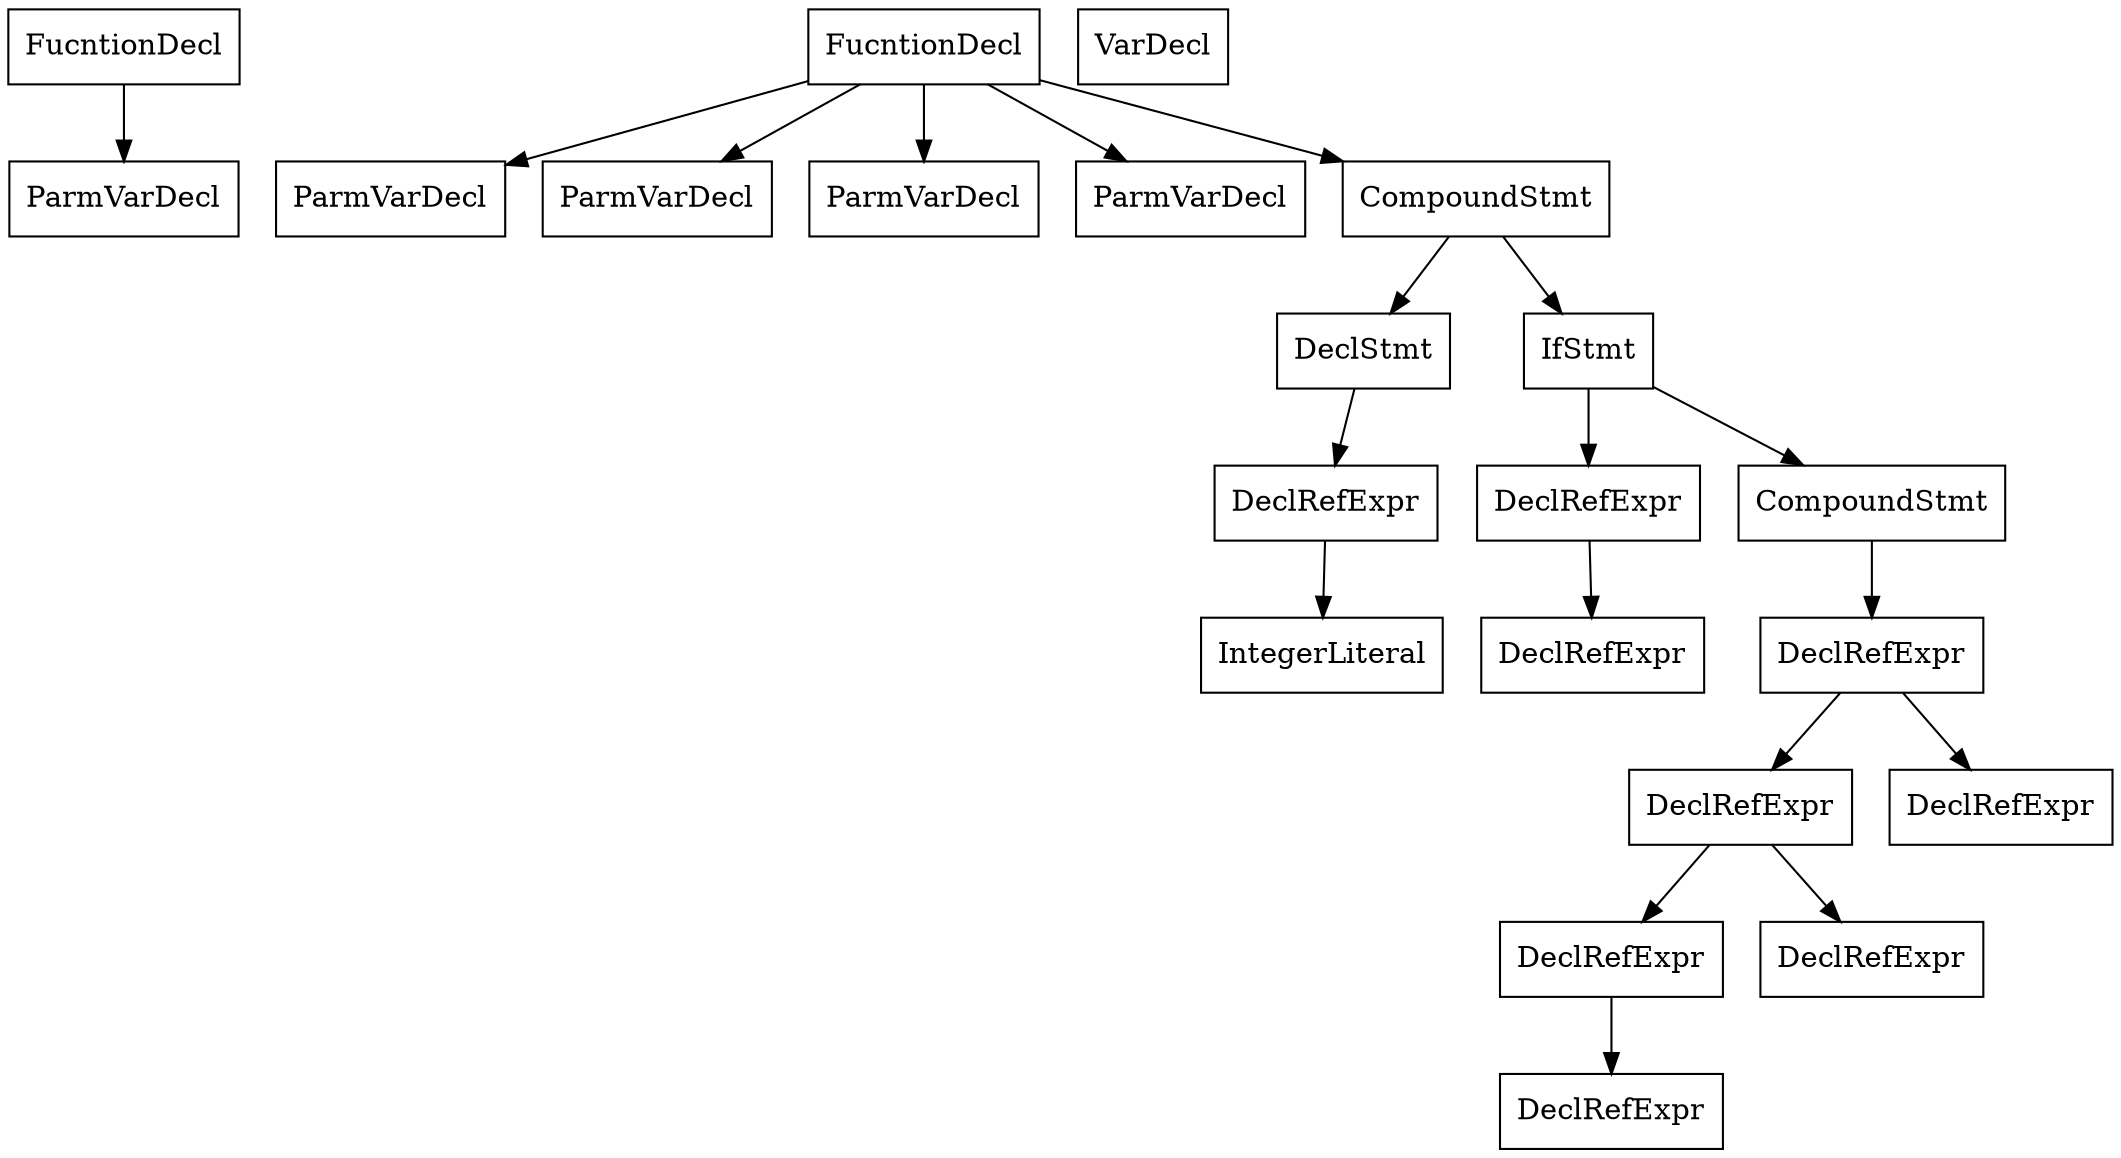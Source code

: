 digraph unnamed { 
Node1001 [ shape=record , label="FucntionDecl" , name = "get_global_id" , type = "int"];
Node1001->Node1002;
Node1002 [ shape=record , label="ParmVarDecl" , name = "a" , type = "int"];
Node1003 [ shape=record , label="FucntionDecl" , name = "VectorAdd" , type = "void"];
Node1003->Node1004;
Node1003->Node1005;
Node1003->Node1006;
Node1003->Node1007;
Node1003->Node1008;
Node1004 [ shape=record , label="ParmVarDecl" , name = "a" , type = "const long *"];
Node1005 [ shape=record , label="ParmVarDecl" , name = "b" , type = "const long *"];
Node1006 [ shape=record , label="ParmVarDecl" , name = "c" , type = "long *"];
Node1007 [ shape=record , label="ParmVarDecl" , name = "iNumElements" , type = "int"];
Node1008 [ shape=record , label="CompoundStmt" ];
Node1008->Node1009;
Node1008->Node1010;
Node1009 [ shape=record , label="DeclStmt" ];
Node1009->Node1011;
Node1012 [ shape=record , label="VarDecl" , name = "tGID" , type = "int" , value = "VALUE" ];
Node1011 [ shape=record , label="CallExpr" ];
Node1011->Node1013;
Node1011 [ shape=record , label="DeclRefExpr" , name = "get_global_id"];
Node1013 [ shape=record , label="IntegerLiteral" , value = "0"];
Node1010 [ shape=record , label="IfStmt" ];
Node1010->Node1014;
Node1010->Node1015;
Node1014 [ shape=record , label="BinaryOperator" , value = "<"];
Node1014->Node1016;
Node1014 [ shape=record , label="DeclRefExpr" , name = "tGID"];
Node1016 [ shape=record , label="DeclRefExpr" , name = "iNumElements"];
Node1015 [ shape=record , label="CompoundStmt" ];
Node1015->Node1017;
Node1017 [ shape=record , label="BinaryOperator" , value = "="];
Node1017->Node1018;
Node1017 [ shape=record , label="ArraySubscriptExpr" ];
Node1017->Node1019;
Node1017 [ shape=record , label="DeclRefExpr" , name = "c"];
Node1019 [ shape=record , label="DeclRefExpr" , name = "tGID"];
Node1018 [ shape=record , label="BinaryOperator" , value = "+"];
Node1018->Node1020;
Node1018 [ shape=record , label="ArraySubscriptExpr" ];
Node1018->Node1021;
Node1018 [ shape=record , label="DeclRefExpr" , name = "a"];
Node1021 [ shape=record , label="DeclRefExpr" , name = "tGID"];
Node1020 [ shape=record , label="ArraySubscriptExpr" ];
Node1020->Node1022;
Node1020 [ shape=record , label="DeclRefExpr" , name = "b"];
Node1022 [ shape=record , label="DeclRefExpr" , name = "tGID"];
}
